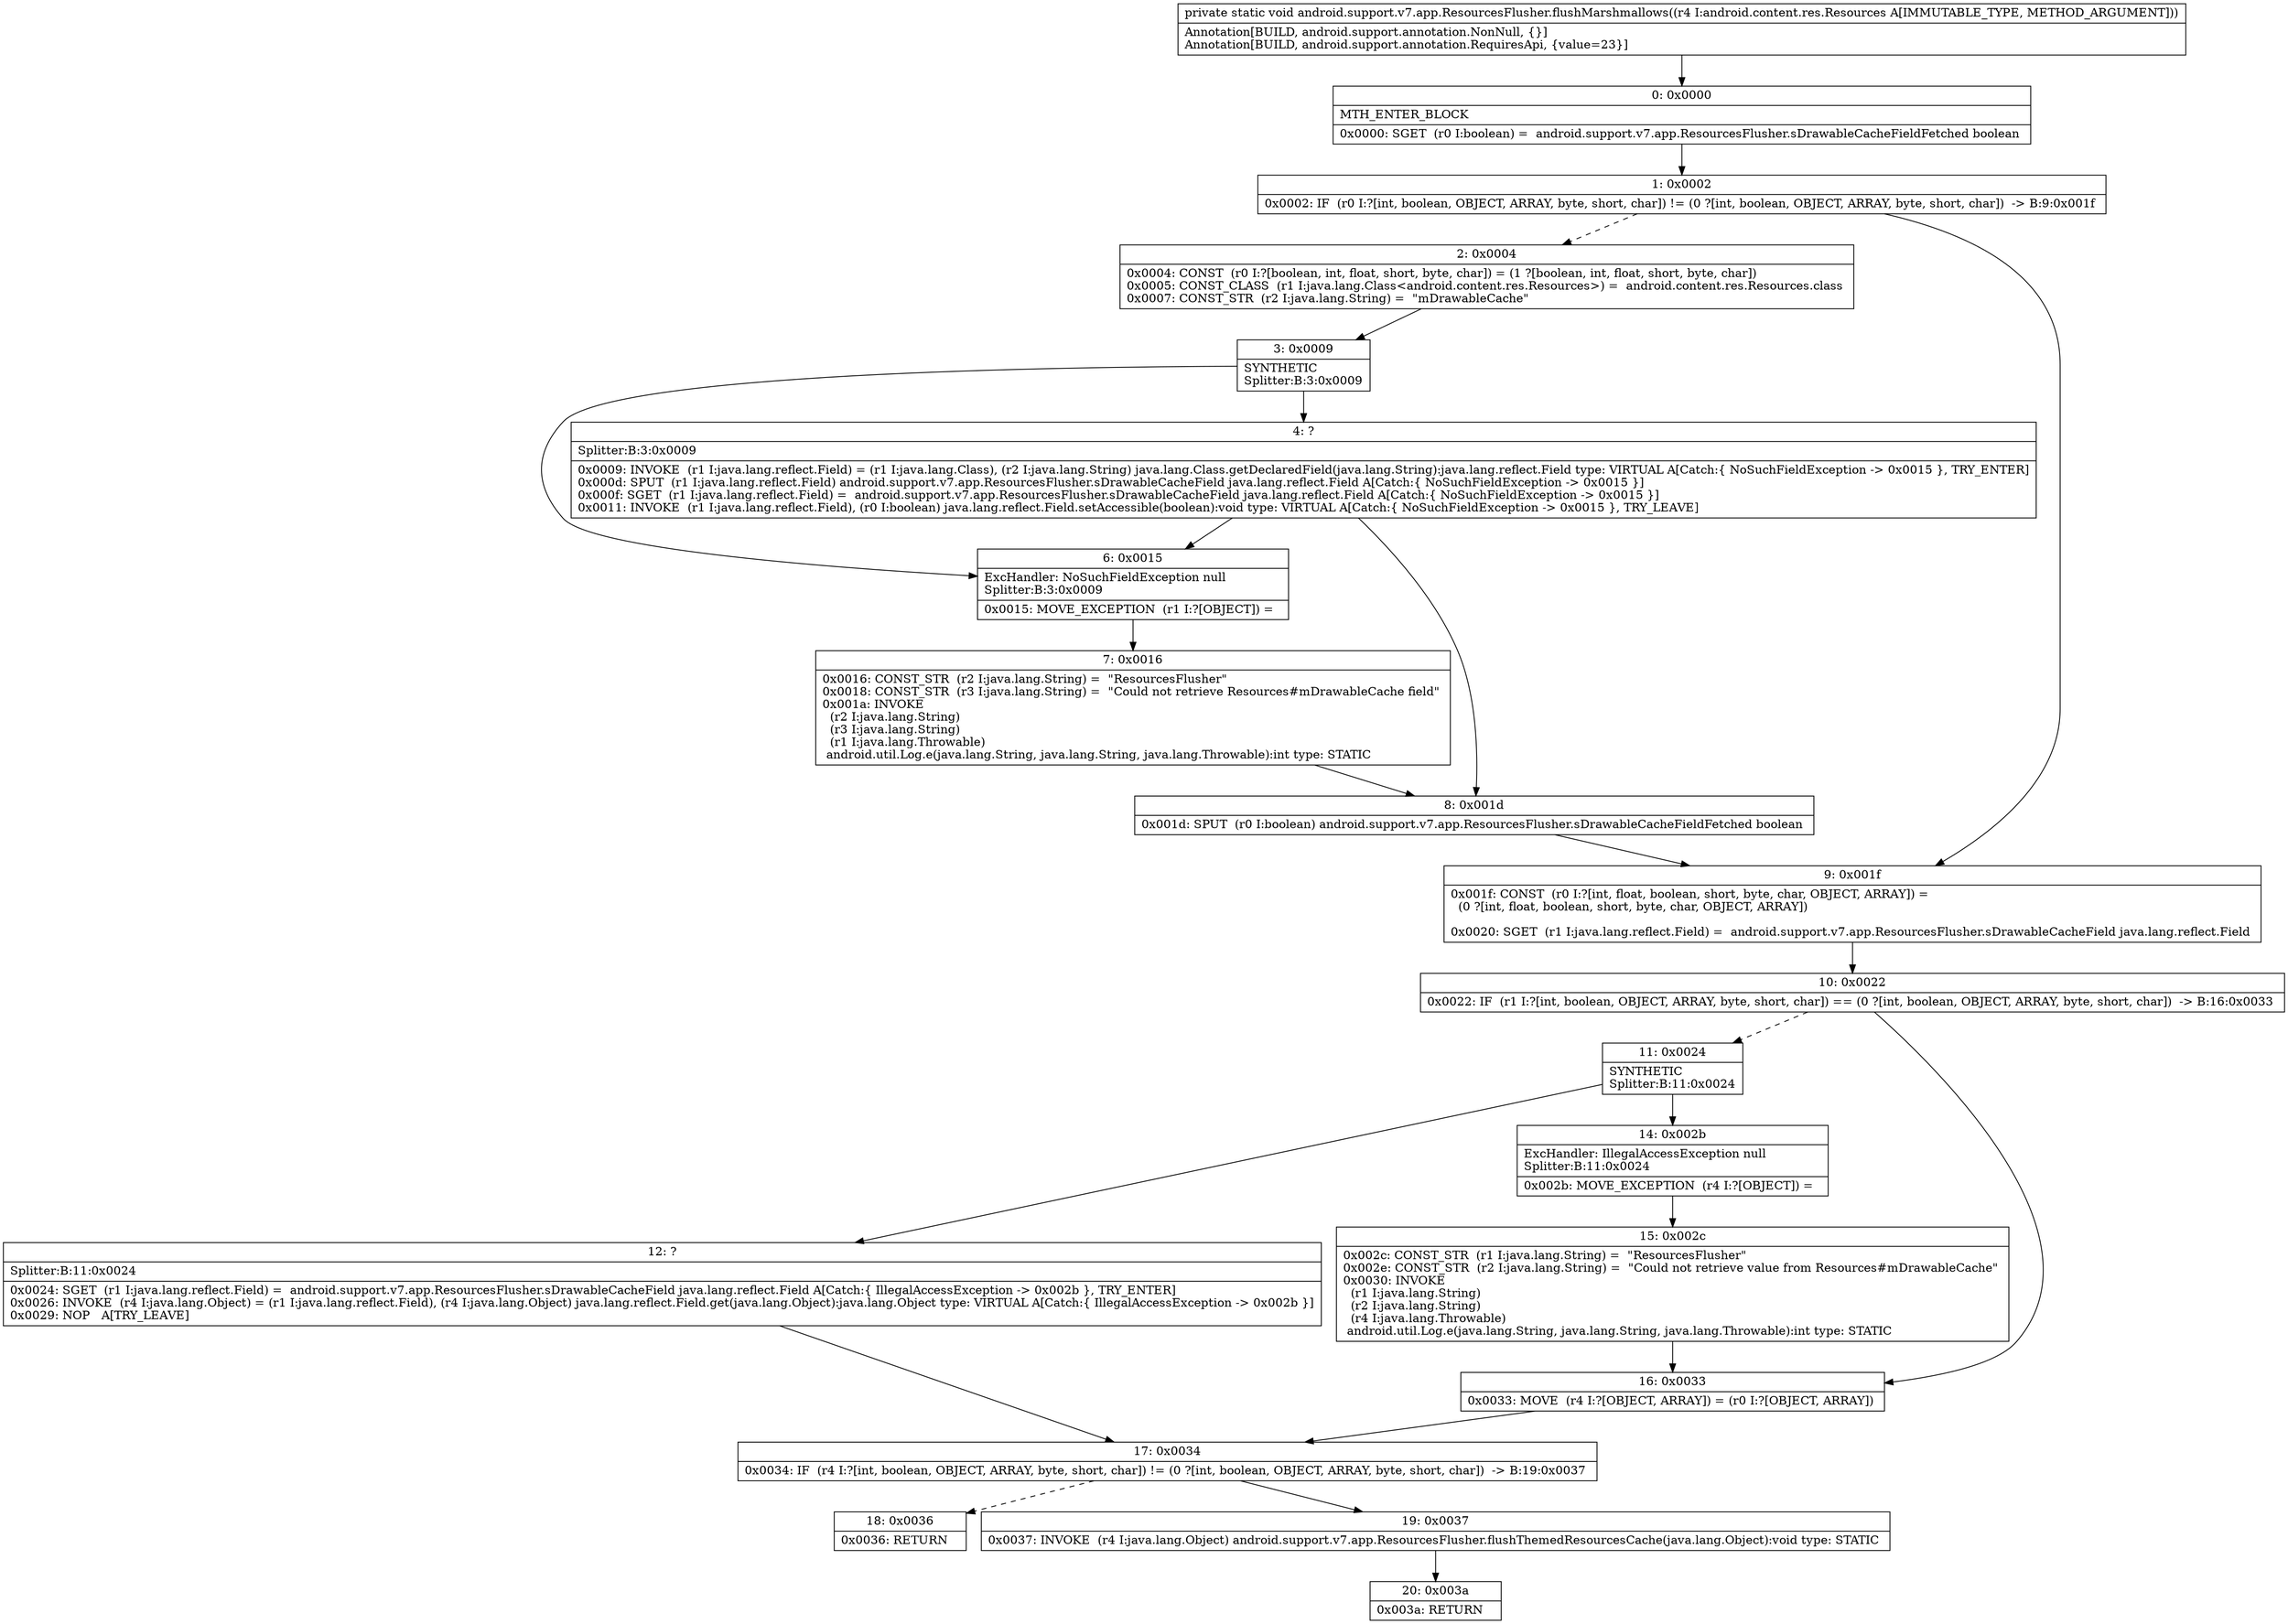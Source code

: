 digraph "CFG forandroid.support.v7.app.ResourcesFlusher.flushMarshmallows(Landroid\/content\/res\/Resources;)V" {
Node_0 [shape=record,label="{0\:\ 0x0000|MTH_ENTER_BLOCK\l|0x0000: SGET  (r0 I:boolean) =  android.support.v7.app.ResourcesFlusher.sDrawableCacheFieldFetched boolean \l}"];
Node_1 [shape=record,label="{1\:\ 0x0002|0x0002: IF  (r0 I:?[int, boolean, OBJECT, ARRAY, byte, short, char]) != (0 ?[int, boolean, OBJECT, ARRAY, byte, short, char])  \-\> B:9:0x001f \l}"];
Node_2 [shape=record,label="{2\:\ 0x0004|0x0004: CONST  (r0 I:?[boolean, int, float, short, byte, char]) = (1 ?[boolean, int, float, short, byte, char]) \l0x0005: CONST_CLASS  (r1 I:java.lang.Class\<android.content.res.Resources\>) =  android.content.res.Resources.class \l0x0007: CONST_STR  (r2 I:java.lang.String) =  \"mDrawableCache\" \l}"];
Node_3 [shape=record,label="{3\:\ 0x0009|SYNTHETIC\lSplitter:B:3:0x0009\l}"];
Node_4 [shape=record,label="{4\:\ ?|Splitter:B:3:0x0009\l|0x0009: INVOKE  (r1 I:java.lang.reflect.Field) = (r1 I:java.lang.Class), (r2 I:java.lang.String) java.lang.Class.getDeclaredField(java.lang.String):java.lang.reflect.Field type: VIRTUAL A[Catch:\{ NoSuchFieldException \-\> 0x0015 \}, TRY_ENTER]\l0x000d: SPUT  (r1 I:java.lang.reflect.Field) android.support.v7.app.ResourcesFlusher.sDrawableCacheField java.lang.reflect.Field A[Catch:\{ NoSuchFieldException \-\> 0x0015 \}]\l0x000f: SGET  (r1 I:java.lang.reflect.Field) =  android.support.v7.app.ResourcesFlusher.sDrawableCacheField java.lang.reflect.Field A[Catch:\{ NoSuchFieldException \-\> 0x0015 \}]\l0x0011: INVOKE  (r1 I:java.lang.reflect.Field), (r0 I:boolean) java.lang.reflect.Field.setAccessible(boolean):void type: VIRTUAL A[Catch:\{ NoSuchFieldException \-\> 0x0015 \}, TRY_LEAVE]\l}"];
Node_6 [shape=record,label="{6\:\ 0x0015|ExcHandler: NoSuchFieldException null\lSplitter:B:3:0x0009\l|0x0015: MOVE_EXCEPTION  (r1 I:?[OBJECT]) =  \l}"];
Node_7 [shape=record,label="{7\:\ 0x0016|0x0016: CONST_STR  (r2 I:java.lang.String) =  \"ResourcesFlusher\" \l0x0018: CONST_STR  (r3 I:java.lang.String) =  \"Could not retrieve Resources#mDrawableCache field\" \l0x001a: INVOKE  \l  (r2 I:java.lang.String)\l  (r3 I:java.lang.String)\l  (r1 I:java.lang.Throwable)\l android.util.Log.e(java.lang.String, java.lang.String, java.lang.Throwable):int type: STATIC \l}"];
Node_8 [shape=record,label="{8\:\ 0x001d|0x001d: SPUT  (r0 I:boolean) android.support.v7.app.ResourcesFlusher.sDrawableCacheFieldFetched boolean \l}"];
Node_9 [shape=record,label="{9\:\ 0x001f|0x001f: CONST  (r0 I:?[int, float, boolean, short, byte, char, OBJECT, ARRAY]) = \l  (0 ?[int, float, boolean, short, byte, char, OBJECT, ARRAY])\l \l0x0020: SGET  (r1 I:java.lang.reflect.Field) =  android.support.v7.app.ResourcesFlusher.sDrawableCacheField java.lang.reflect.Field \l}"];
Node_10 [shape=record,label="{10\:\ 0x0022|0x0022: IF  (r1 I:?[int, boolean, OBJECT, ARRAY, byte, short, char]) == (0 ?[int, boolean, OBJECT, ARRAY, byte, short, char])  \-\> B:16:0x0033 \l}"];
Node_11 [shape=record,label="{11\:\ 0x0024|SYNTHETIC\lSplitter:B:11:0x0024\l}"];
Node_12 [shape=record,label="{12\:\ ?|Splitter:B:11:0x0024\l|0x0024: SGET  (r1 I:java.lang.reflect.Field) =  android.support.v7.app.ResourcesFlusher.sDrawableCacheField java.lang.reflect.Field A[Catch:\{ IllegalAccessException \-\> 0x002b \}, TRY_ENTER]\l0x0026: INVOKE  (r4 I:java.lang.Object) = (r1 I:java.lang.reflect.Field), (r4 I:java.lang.Object) java.lang.reflect.Field.get(java.lang.Object):java.lang.Object type: VIRTUAL A[Catch:\{ IllegalAccessException \-\> 0x002b \}]\l0x0029: NOP   A[TRY_LEAVE]\l}"];
Node_14 [shape=record,label="{14\:\ 0x002b|ExcHandler: IllegalAccessException null\lSplitter:B:11:0x0024\l|0x002b: MOVE_EXCEPTION  (r4 I:?[OBJECT]) =  \l}"];
Node_15 [shape=record,label="{15\:\ 0x002c|0x002c: CONST_STR  (r1 I:java.lang.String) =  \"ResourcesFlusher\" \l0x002e: CONST_STR  (r2 I:java.lang.String) =  \"Could not retrieve value from Resources#mDrawableCache\" \l0x0030: INVOKE  \l  (r1 I:java.lang.String)\l  (r2 I:java.lang.String)\l  (r4 I:java.lang.Throwable)\l android.util.Log.e(java.lang.String, java.lang.String, java.lang.Throwable):int type: STATIC \l}"];
Node_16 [shape=record,label="{16\:\ 0x0033|0x0033: MOVE  (r4 I:?[OBJECT, ARRAY]) = (r0 I:?[OBJECT, ARRAY]) \l}"];
Node_17 [shape=record,label="{17\:\ 0x0034|0x0034: IF  (r4 I:?[int, boolean, OBJECT, ARRAY, byte, short, char]) != (0 ?[int, boolean, OBJECT, ARRAY, byte, short, char])  \-\> B:19:0x0037 \l}"];
Node_18 [shape=record,label="{18\:\ 0x0036|0x0036: RETURN   \l}"];
Node_19 [shape=record,label="{19\:\ 0x0037|0x0037: INVOKE  (r4 I:java.lang.Object) android.support.v7.app.ResourcesFlusher.flushThemedResourcesCache(java.lang.Object):void type: STATIC \l}"];
Node_20 [shape=record,label="{20\:\ 0x003a|0x003a: RETURN   \l}"];
MethodNode[shape=record,label="{private static void android.support.v7.app.ResourcesFlusher.flushMarshmallows((r4 I:android.content.res.Resources A[IMMUTABLE_TYPE, METHOD_ARGUMENT]))  | Annotation[BUILD, android.support.annotation.NonNull, \{\}]\lAnnotation[BUILD, android.support.annotation.RequiresApi, \{value=23\}]\l}"];
MethodNode -> Node_0;
Node_0 -> Node_1;
Node_1 -> Node_2[style=dashed];
Node_1 -> Node_9;
Node_2 -> Node_3;
Node_3 -> Node_4;
Node_3 -> Node_6;
Node_4 -> Node_6;
Node_4 -> Node_8;
Node_6 -> Node_7;
Node_7 -> Node_8;
Node_8 -> Node_9;
Node_9 -> Node_10;
Node_10 -> Node_11[style=dashed];
Node_10 -> Node_16;
Node_11 -> Node_12;
Node_11 -> Node_14;
Node_12 -> Node_17;
Node_14 -> Node_15;
Node_15 -> Node_16;
Node_16 -> Node_17;
Node_17 -> Node_18[style=dashed];
Node_17 -> Node_19;
Node_19 -> Node_20;
}

